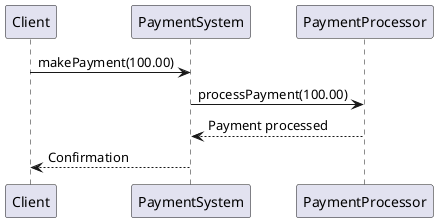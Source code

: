 @startuml
participant Client
participant PaymentSystem
participant PaymentProcessor

Client -> PaymentSystem: makePayment(100.00)
PaymentSystem -> PaymentProcessor: processPayment(100.00)
PaymentProcessor --> PaymentSystem: Payment processed
PaymentSystem --> Client: Confirmation
@enduml
